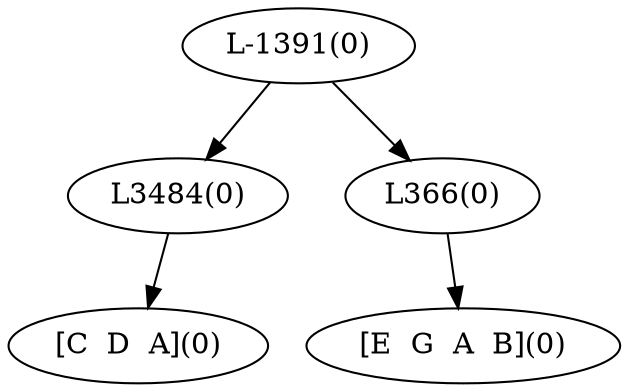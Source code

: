 digraph sample{
"L3484(0)"->"[C  D  A](0)"
"L366(0)"->"[E  G  A  B](0)"
"L-1391(0)"->"L3484(0)"
"L-1391(0)"->"L366(0)"
{rank = min; "L-1391(0)"}
{rank = same; "L3484(0)"; "L366(0)";}
{rank = max; "[C  D  A](0)"; "[E  G  A  B](0)";}
}